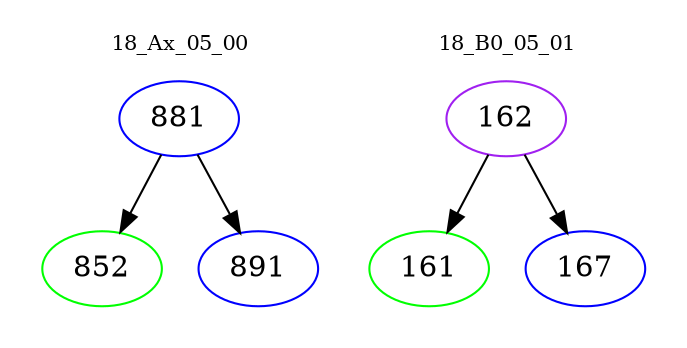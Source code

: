 digraph{
subgraph cluster_0 {
color = white
label = "18_Ax_05_00";
fontsize=10;
T0_881 [label="881", color="blue"]
T0_881 -> T0_852 [color="black"]
T0_852 [label="852", color="green"]
T0_881 -> T0_891 [color="black"]
T0_891 [label="891", color="blue"]
}
subgraph cluster_1 {
color = white
label = "18_B0_05_01";
fontsize=10;
T1_162 [label="162", color="purple"]
T1_162 -> T1_161 [color="black"]
T1_161 [label="161", color="green"]
T1_162 -> T1_167 [color="black"]
T1_167 [label="167", color="blue"]
}
}
